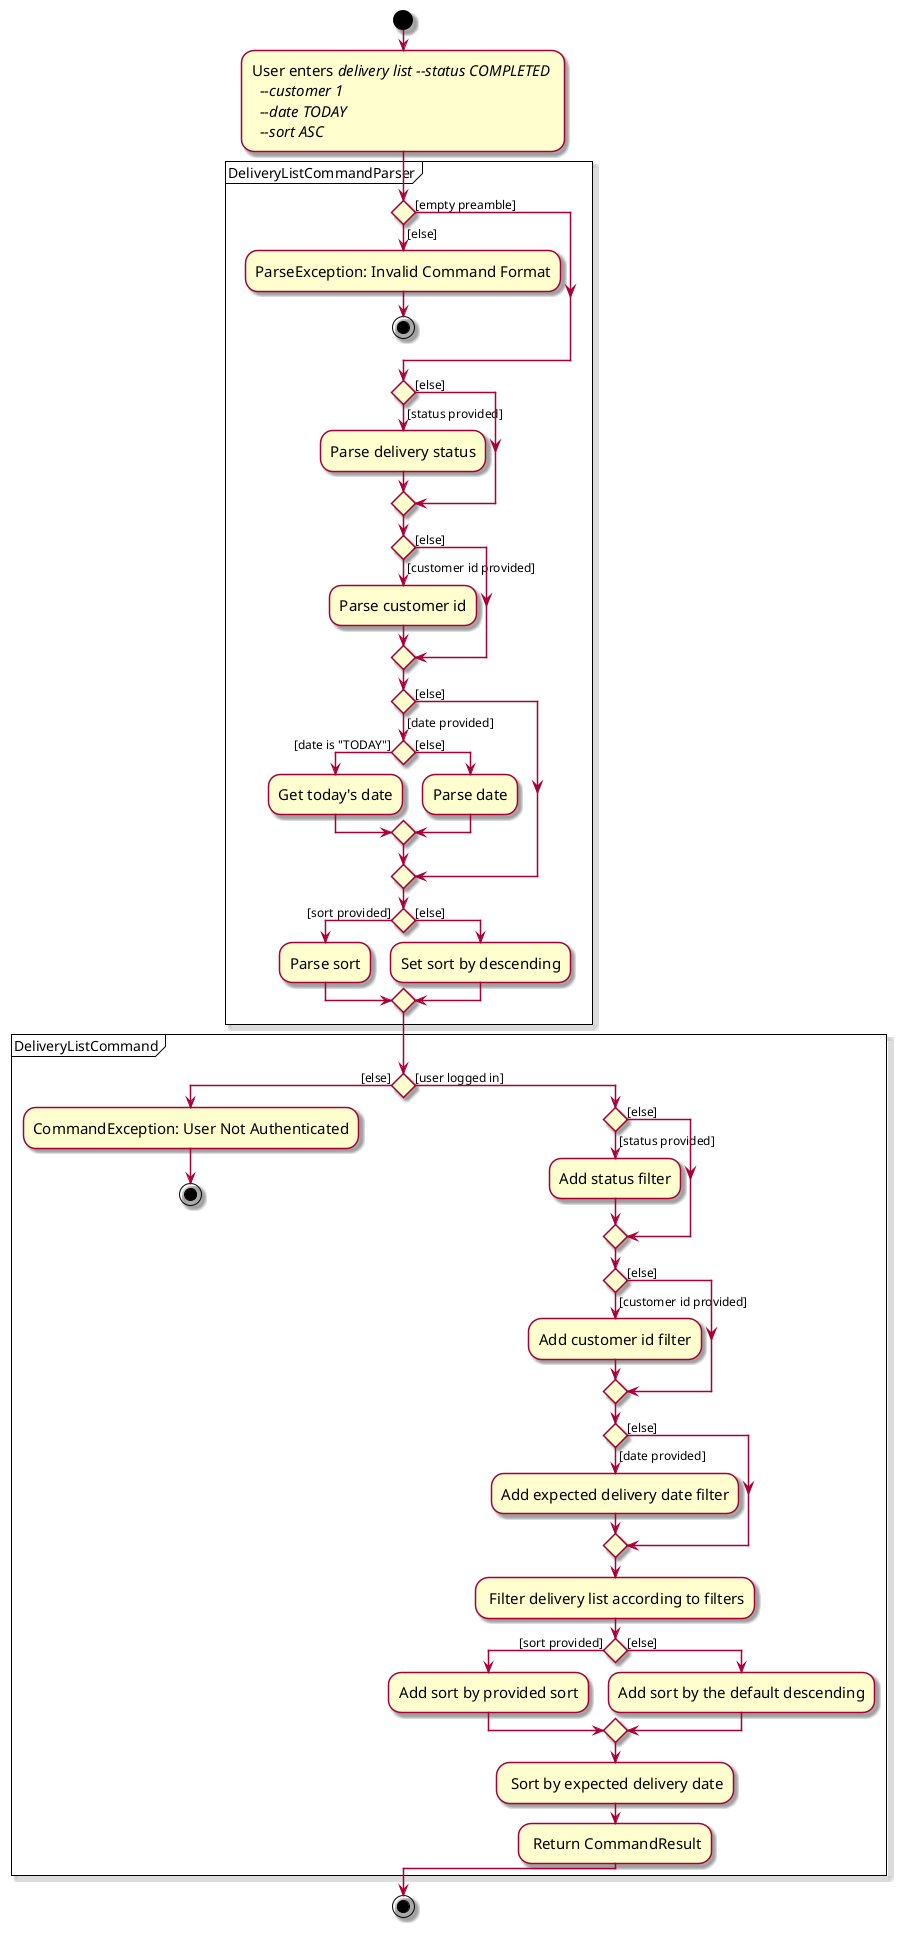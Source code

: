 @startuml
skin rose
skinparam ActivityFontSize 15
skinparam ArrowFontSize 12

!pragma useVerticalIf on
start
:User enters <i>delivery list --status COMPLETED \n <i> --customer 1</i> \n <i> --date TODAY </i> \n <i> --sort ASC </i>;
partition DeliveryListCommandParser {
    if () then ([else])
        :ParseException: Invalid Command Format;
        stop
        else ([empty preamble])
        endif

       if () then ([status provided])
           :Parse delivery status;
       else ([else])
       endif

       if () then ([customer id provided])
           :Parse customer id;

       else ([else])
       endif

       if () then ([date provided])

           if () then ([date is "TODAY"])
               :Get today's date;

           else ([else])
            :Parse date;
           endif

       else ([else])
        endif

          if () then ([sort provided])
                   :Parse sort;

               else ([else])
               :Set sort by descending;
               endif

}

partition DeliveryListCommand {
    if () then ([else])
        :CommandException: User Not Authenticated;
        stop
    else ([user logged in])

    if () then ([status provided])
        :Add status filter;
    else ([else])
    endif

    if () then ([customer id provided])
        :Add customer id filter;
    else ([else])
    endif

    if () then ([date provided])
        :Add expected delivery date filter;
    else ([else])
    endif
        : Filter delivery list according to filters;
     if () then ([sort provided])
            :Add sort by provided sort;
        else ([else])
        :Add sort by the default descending;
        endif
        : Sort by expected delivery date;
        : Return CommandResult;
    endif

}

stop

@enduml
